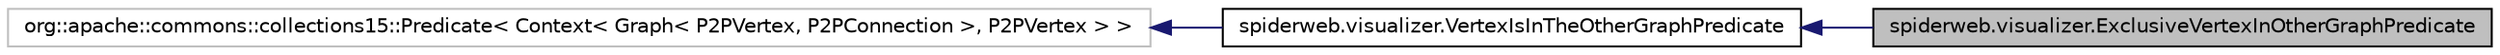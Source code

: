 digraph G
{
  edge [fontname="Helvetica",fontsize="10",labelfontname="Helvetica",labelfontsize="10"];
  node [fontname="Helvetica",fontsize="10",shape=record];
  rankdir=LR;
  Node1 [label="spiderweb.visualizer.ExclusiveVertexInOtherGraphPredicate",height=0.2,width=0.4,color="black", fillcolor="grey75", style="filled" fontcolor="black"];
  Node2 -> Node1 [dir=back,color="midnightblue",fontsize="10",style="solid",fontname="Helvetica"];
  Node2 [label="spiderweb.visualizer.VertexIsInTheOtherGraphPredicate",height=0.2,width=0.4,color="black", fillcolor="white", style="filled",URL="$classspiderweb_1_1visualizer_1_1_vertex_is_in_the_other_graph_predicate.html"];
  Node3 -> Node2 [dir=back,color="midnightblue",fontsize="10",style="solid",fontname="Helvetica"];
  Node3 [label="org::apache::commons::collections15::Predicate\< Context\< Graph\< P2PVertex, P2PConnection \>, P2PVertex \> \>",height=0.2,width=0.4,color="grey75", fillcolor="white", style="filled"];
}
